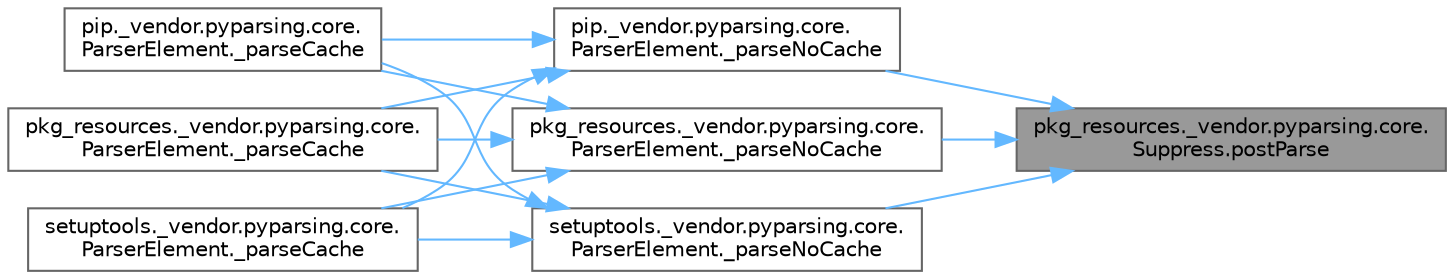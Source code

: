 digraph "pkg_resources._vendor.pyparsing.core.Suppress.postParse"
{
 // LATEX_PDF_SIZE
  bgcolor="transparent";
  edge [fontname=Helvetica,fontsize=10,labelfontname=Helvetica,labelfontsize=10];
  node [fontname=Helvetica,fontsize=10,shape=box,height=0.2,width=0.4];
  rankdir="RL";
  Node1 [id="Node000001",label="pkg_resources._vendor.pyparsing.core.\lSuppress.postParse",height=0.2,width=0.4,color="gray40", fillcolor="grey60", style="filled", fontcolor="black",tooltip=" "];
  Node1 -> Node2 [id="edge1_Node000001_Node000002",dir="back",color="steelblue1",style="solid",tooltip=" "];
  Node2 [id="Node000002",label="pip._vendor.pyparsing.core.\lParserElement._parseNoCache",height=0.2,width=0.4,color="grey40", fillcolor="white", style="filled",URL="$classpip_1_1__vendor_1_1pyparsing_1_1core_1_1_parser_element.html#af319bff1f8ae463c29689bc902788e50",tooltip=" "];
  Node2 -> Node3 [id="edge2_Node000002_Node000003",dir="back",color="steelblue1",style="solid",tooltip=" "];
  Node3 [id="Node000003",label="pip._vendor.pyparsing.core.\lParserElement._parseCache",height=0.2,width=0.4,color="grey40", fillcolor="white", style="filled",URL="$classpip_1_1__vendor_1_1pyparsing_1_1core_1_1_parser_element.html#a5614d581e42d84b716b0dcab98157c88",tooltip=" "];
  Node2 -> Node4 [id="edge3_Node000002_Node000004",dir="back",color="steelblue1",style="solid",tooltip=" "];
  Node4 [id="Node000004",label="pkg_resources._vendor.pyparsing.core.\lParserElement._parseCache",height=0.2,width=0.4,color="grey40", fillcolor="white", style="filled",URL="$classpkg__resources_1_1__vendor_1_1pyparsing_1_1core_1_1_parser_element.html#a1a69c7785a92769109263bd940ab37ae",tooltip=" "];
  Node2 -> Node5 [id="edge4_Node000002_Node000005",dir="back",color="steelblue1",style="solid",tooltip=" "];
  Node5 [id="Node000005",label="setuptools._vendor.pyparsing.core.\lParserElement._parseCache",height=0.2,width=0.4,color="grey40", fillcolor="white", style="filled",URL="$classsetuptools_1_1__vendor_1_1pyparsing_1_1core_1_1_parser_element.html#aad2d74190c4edf9d86294fe1907cffba",tooltip=" "];
  Node1 -> Node6 [id="edge5_Node000001_Node000006",dir="back",color="steelblue1",style="solid",tooltip=" "];
  Node6 [id="Node000006",label="pkg_resources._vendor.pyparsing.core.\lParserElement._parseNoCache",height=0.2,width=0.4,color="grey40", fillcolor="white", style="filled",URL="$classpkg__resources_1_1__vendor_1_1pyparsing_1_1core_1_1_parser_element.html#ae74acbecf9daa6eccbb3c02112745915",tooltip=" "];
  Node6 -> Node3 [id="edge6_Node000006_Node000003",dir="back",color="steelblue1",style="solid",tooltip=" "];
  Node6 -> Node4 [id="edge7_Node000006_Node000004",dir="back",color="steelblue1",style="solid",tooltip=" "];
  Node6 -> Node5 [id="edge8_Node000006_Node000005",dir="back",color="steelblue1",style="solid",tooltip=" "];
  Node1 -> Node7 [id="edge9_Node000001_Node000007",dir="back",color="steelblue1",style="solid",tooltip=" "];
  Node7 [id="Node000007",label="setuptools._vendor.pyparsing.core.\lParserElement._parseNoCache",height=0.2,width=0.4,color="grey40", fillcolor="white", style="filled",URL="$classsetuptools_1_1__vendor_1_1pyparsing_1_1core_1_1_parser_element.html#ac87deeca77414208ea7ac3e6f23accc5",tooltip=" "];
  Node7 -> Node3 [id="edge10_Node000007_Node000003",dir="back",color="steelblue1",style="solid",tooltip=" "];
  Node7 -> Node4 [id="edge11_Node000007_Node000004",dir="back",color="steelblue1",style="solid",tooltip=" "];
  Node7 -> Node5 [id="edge12_Node000007_Node000005",dir="back",color="steelblue1",style="solid",tooltip=" "];
}
